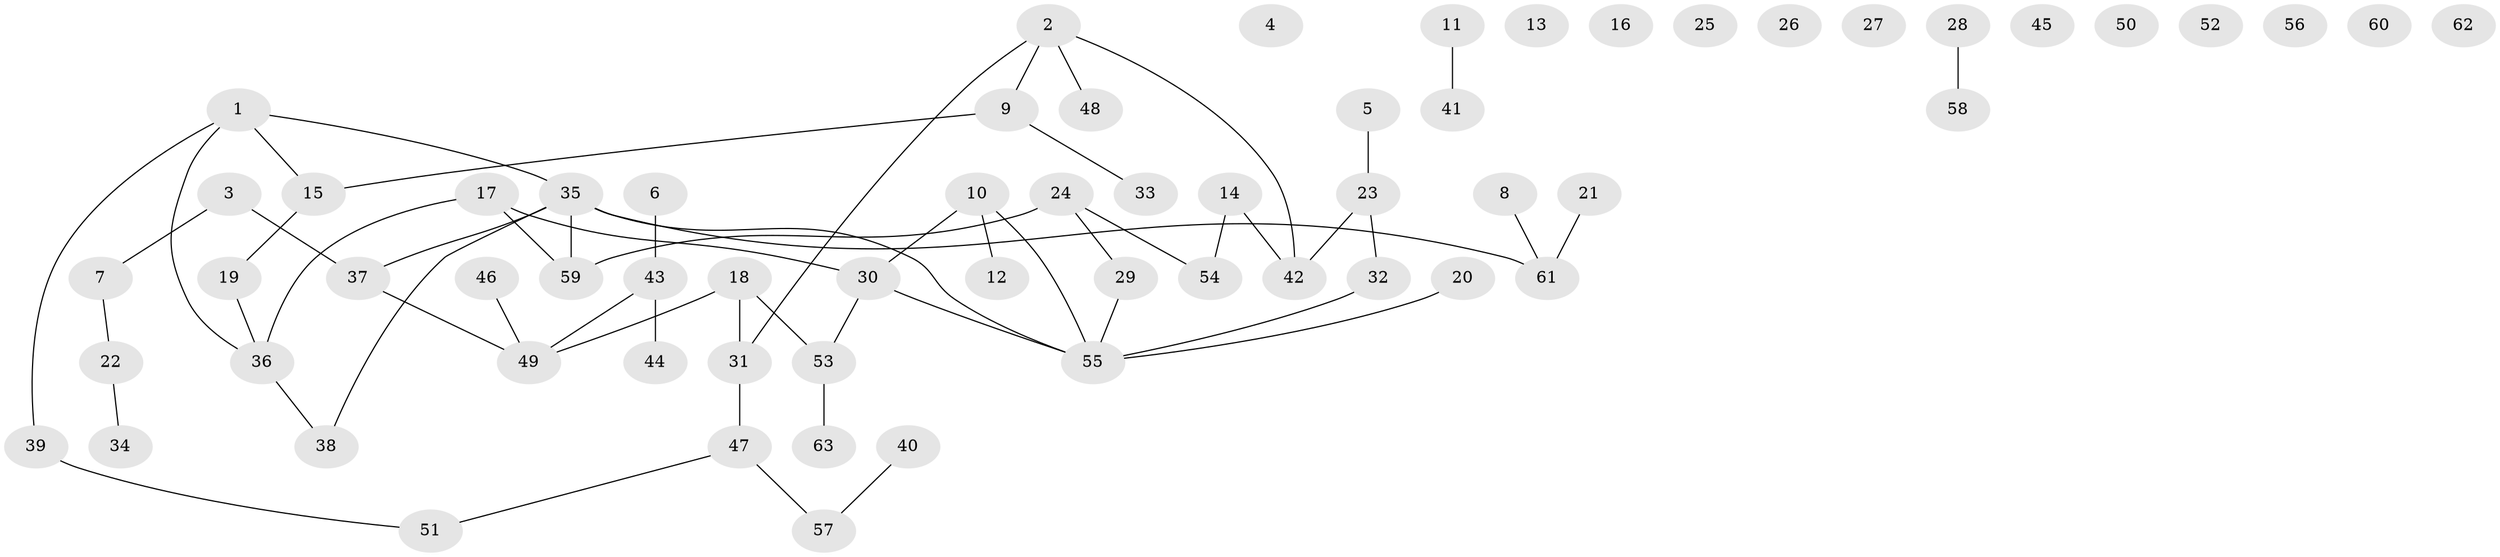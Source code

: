 // coarse degree distribution, {2: 0.25806451612903225, 3: 0.3870967741935484, 1: 0.22580645161290322, 5: 0.0967741935483871, 4: 0.03225806451612903}
// Generated by graph-tools (version 1.1) at 2025/48/03/04/25 22:48:25]
// undirected, 63 vertices, 59 edges
graph export_dot {
  node [color=gray90,style=filled];
  1;
  2;
  3;
  4;
  5;
  6;
  7;
  8;
  9;
  10;
  11;
  12;
  13;
  14;
  15;
  16;
  17;
  18;
  19;
  20;
  21;
  22;
  23;
  24;
  25;
  26;
  27;
  28;
  29;
  30;
  31;
  32;
  33;
  34;
  35;
  36;
  37;
  38;
  39;
  40;
  41;
  42;
  43;
  44;
  45;
  46;
  47;
  48;
  49;
  50;
  51;
  52;
  53;
  54;
  55;
  56;
  57;
  58;
  59;
  60;
  61;
  62;
  63;
  1 -- 15;
  1 -- 35;
  1 -- 36;
  1 -- 39;
  2 -- 9;
  2 -- 31;
  2 -- 42;
  2 -- 48;
  3 -- 7;
  3 -- 37;
  5 -- 23;
  6 -- 43;
  7 -- 22;
  8 -- 61;
  9 -- 15;
  9 -- 33;
  10 -- 12;
  10 -- 30;
  10 -- 55;
  11 -- 41;
  14 -- 42;
  14 -- 54;
  15 -- 19;
  17 -- 30;
  17 -- 36;
  17 -- 59;
  18 -- 31;
  18 -- 49;
  18 -- 53;
  19 -- 36;
  20 -- 55;
  21 -- 61;
  22 -- 34;
  23 -- 32;
  23 -- 42;
  24 -- 29;
  24 -- 54;
  24 -- 59;
  28 -- 58;
  29 -- 55;
  30 -- 53;
  30 -- 55;
  31 -- 47;
  32 -- 55;
  35 -- 37;
  35 -- 38;
  35 -- 55;
  35 -- 59;
  35 -- 61;
  36 -- 38;
  37 -- 49;
  39 -- 51;
  40 -- 57;
  43 -- 44;
  43 -- 49;
  46 -- 49;
  47 -- 51;
  47 -- 57;
  53 -- 63;
}
